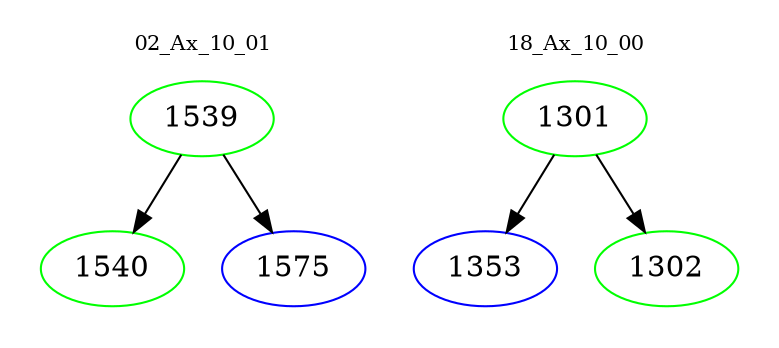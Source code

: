 digraph{
subgraph cluster_0 {
color = white
label = "02_Ax_10_01";
fontsize=10;
T0_1539 [label="1539", color="green"]
T0_1539 -> T0_1540 [color="black"]
T0_1540 [label="1540", color="green"]
T0_1539 -> T0_1575 [color="black"]
T0_1575 [label="1575", color="blue"]
}
subgraph cluster_1 {
color = white
label = "18_Ax_10_00";
fontsize=10;
T1_1301 [label="1301", color="green"]
T1_1301 -> T1_1353 [color="black"]
T1_1353 [label="1353", color="blue"]
T1_1301 -> T1_1302 [color="black"]
T1_1302 [label="1302", color="green"]
}
}
